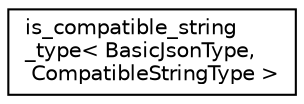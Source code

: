digraph "Graphical Class Hierarchy"
{
 // LATEX_PDF_SIZE
  edge [fontname="Helvetica",fontsize="10",labelfontname="Helvetica",labelfontsize="10"];
  node [fontname="Helvetica",fontsize="10",shape=record];
  rankdir="LR";
  Node0 [label="is_compatible_string\l_type\< BasicJsonType,\l CompatibleStringType \>",height=0.2,width=0.4,color="black", fillcolor="white", style="filled",URL="$structdetail_1_1is__compatible__string__type.html",tooltip=" "];
}
